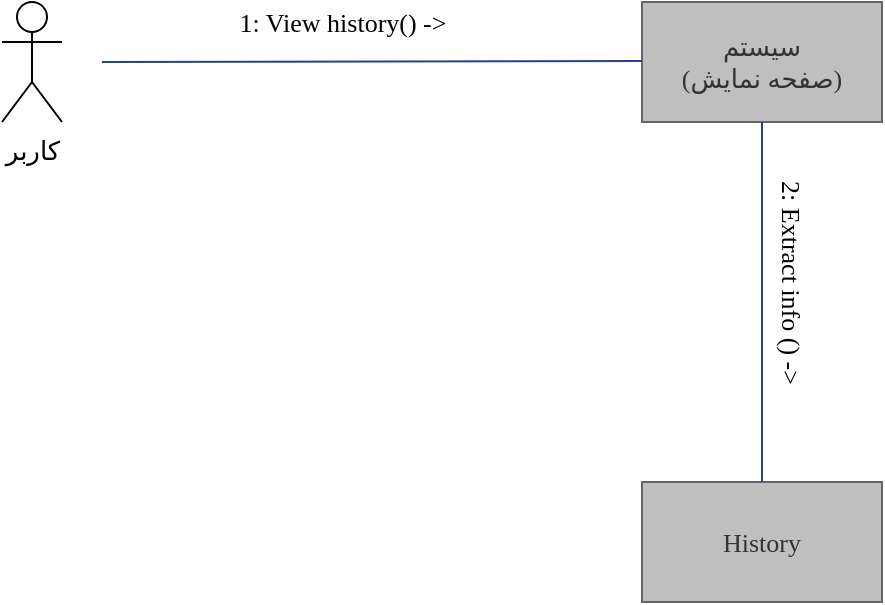 <mxfile version="14.8.0" type="github">
  <diagram id="j3kf6-kwGtHO6qJUJ_Xv" name="Page-1">
    <mxGraphModel dx="782" dy="379" grid="1" gridSize="10" guides="1" tooltips="1" connect="1" arrows="1" fold="1" page="1" pageScale="1" pageWidth="850" pageHeight="1100" math="0" shadow="0">
      <root>
        <mxCell id="0" />
        <mxCell id="1" parent="0" />
        <mxCell id="r5GDrA9CvsMBpwbzS1Ia-1" value="&lt;span style=&quot;font-size: 13px&quot;&gt;&lt;font face=&quot;B Zar&quot;&gt;کاربر&lt;/font&gt;&lt;/span&gt;" style="shape=umlActor;verticalLabelPosition=bottom;verticalAlign=top;html=1;outlineConnect=0;" parent="1" vertex="1">
          <mxGeometry x="230" y="170" width="30" height="60" as="geometry" />
        </mxCell>
        <mxCell id="r5GDrA9CvsMBpwbzS1Ia-2" value="&lt;font face=&quot;B Zar&quot; style=&quot;font-size: 13px&quot;&gt;سیستم &lt;br&gt;(صفحه نمایش)&lt;/font&gt;" style="rounded=0;whiteSpace=wrap;html=1;strokeColor=#666666;fontColor=#333333;fillColor=#BFBFBF;" parent="1" vertex="1">
          <mxGeometry x="550" y="170" width="120" height="60" as="geometry" />
        </mxCell>
        <mxCell id="r5GDrA9CvsMBpwbzS1Ia-3" value="" style="endArrow=none;html=1;strokeColor=#28408E;" parent="1" edge="1">
          <mxGeometry width="50" height="50" relative="1" as="geometry">
            <mxPoint x="280" y="200" as="sourcePoint" />
            <mxPoint x="550" y="199.5" as="targetPoint" />
          </mxGeometry>
        </mxCell>
        <mxCell id="r5GDrA9CvsMBpwbzS1Ia-4" value="&lt;font face=&quot;Times New Roman&quot; style=&quot;font-size: 13px&quot;&gt;1: View history() -&amp;gt;&lt;/font&gt;" style="text;html=1;align=center;verticalAlign=middle;resizable=0;points=[];autosize=1;" parent="1" vertex="1">
          <mxGeometry x="340" y="170" width="120" height="20" as="geometry" />
        </mxCell>
        <mxCell id="r5GDrA9CvsMBpwbzS1Ia-5" value="&lt;font face=&quot;Times New Roman&quot; style=&quot;font-size: 13px&quot;&gt;History&lt;/font&gt;" style="rounded=0;whiteSpace=wrap;html=1;strokeColor=#666666;fontColor=#333333;fillColor=#BFBFBF;" parent="1" vertex="1">
          <mxGeometry x="550" y="410" width="120" height="60" as="geometry" />
        </mxCell>
        <mxCell id="r5GDrA9CvsMBpwbzS1Ia-6" value="" style="endArrow=none;html=1;exitX=0.5;exitY=0;exitDx=0;exitDy=0;entryX=0.5;entryY=1;entryDx=0;entryDy=0;strokeColor=#28408E;" parent="1" source="r5GDrA9CvsMBpwbzS1Ia-5" target="r5GDrA9CvsMBpwbzS1Ia-2" edge="1">
          <mxGeometry width="50" height="50" relative="1" as="geometry">
            <mxPoint x="380" y="270" as="sourcePoint" />
            <mxPoint x="430" y="220" as="targetPoint" />
          </mxGeometry>
        </mxCell>
        <mxCell id="r5GDrA9CvsMBpwbzS1Ia-7" value="&lt;font face=&quot;Times New Roman&quot; style=&quot;font-size: 13px&quot;&gt;2: Extract info () -&amp;gt;&lt;/font&gt;" style="text;html=1;align=center;verticalAlign=middle;resizable=0;points=[];autosize=1;rotation=90;" parent="1" vertex="1">
          <mxGeometry x="565" y="300" width="120" height="20" as="geometry" />
        </mxCell>
      </root>
    </mxGraphModel>
  </diagram>
</mxfile>
